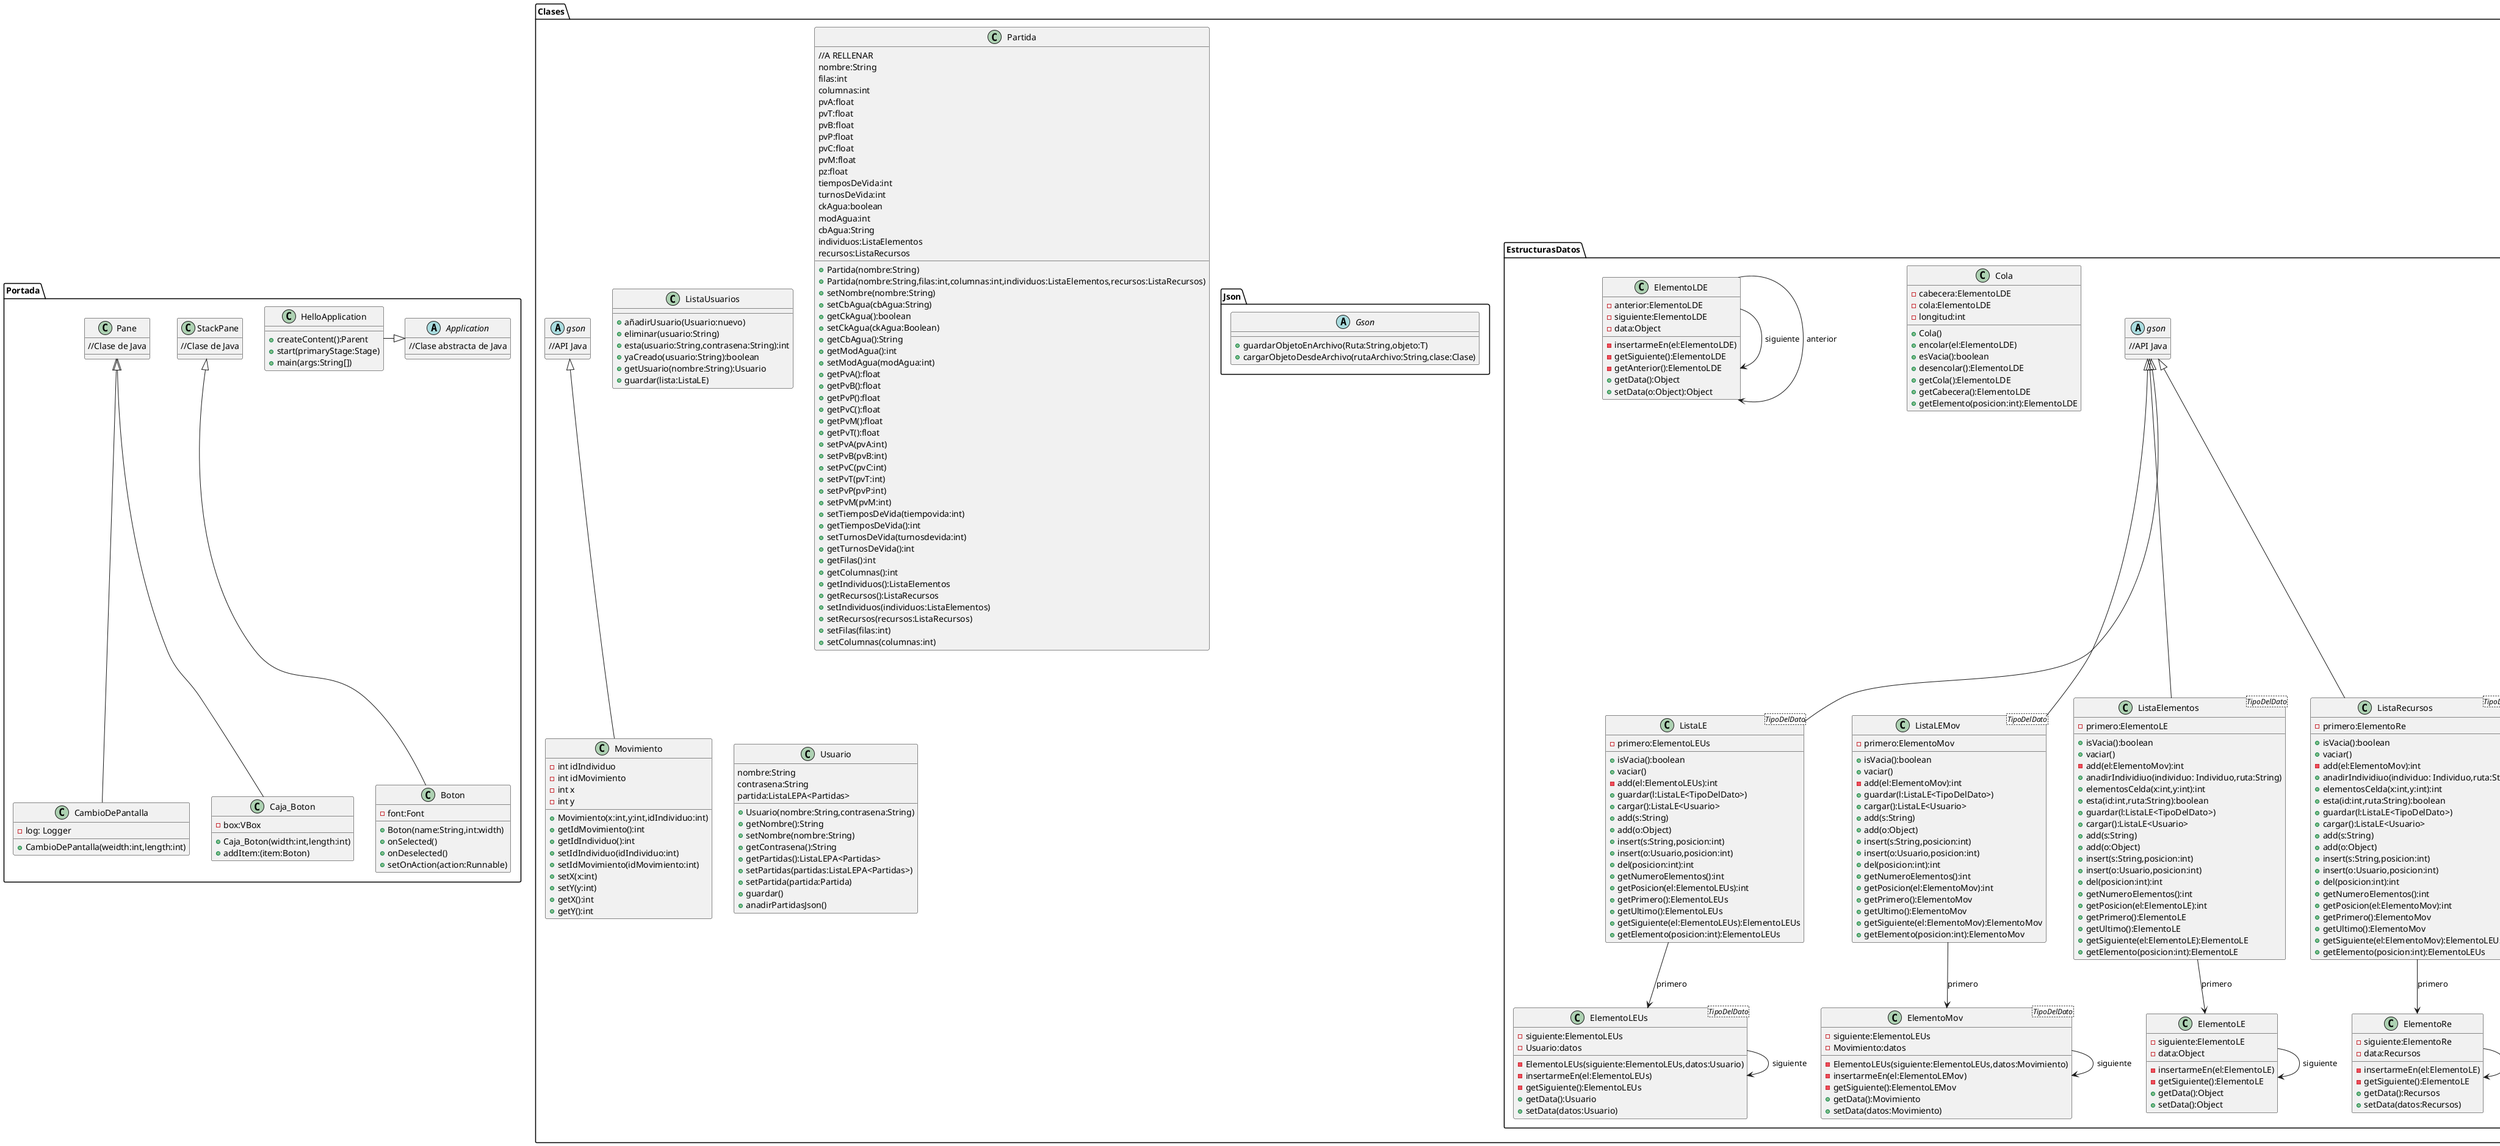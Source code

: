@startuml
    folder Portada {
    class HelloApplication{
    +createContent():Parent
    +start(primaryStage:Stage)
    +main(args:String[])
    }
    HelloApplication-|> Application
    abstract class Application{
    //Clase abstracta de Java
    }
    class StackPane{
        //Clase de Java
        }
    class CambioDePantalla extends Pane{
    -log: Logger
    +CambioDePantalla(weidth:int,length:int)
    }
    class Pane{
    //Clase de Java
    }

    class Caja_Boton extends Pane{
        -box:VBox
        +Caja_Boton(width:int,length:int)
        +addItem:(item:Boton)
        }
    class Boton extends StackPane {
        -font:Font
            + Boton(name:String,int:width)
            +onSelected()
            +onDeselected()
            +setOnAction(action:Runnable)
        }
    }

    folder InicioSesionNP{
        interface Initializable{
        //Interfaz de Java
        }
        class InicioSesionControladorCP() implements Initializable{
        -textFieldNombre:TextField
        -textFielContraseña:PassWordField
        - model:InicioSesionPropertiesNP
        +onMiBotonRegistrarseClick()
        +setStage(s:Stage)
        +onMiBotonJugarClick()
        +updateGUIwithModel()
        +initialize(location:URL, resources:ResourceBundle)
        +loadUserData(parametrosData:InicioSesionPropertiesNP)
        }
        class InicioSesionModelNP{
        -usuario=" ":String
        -contrasena=" ":String
        +IniciosesionModelNP(nombre:String,contrasena:String)
        +IniciosesionModelNP()
        +getUsuario():String
        +setUsuario(usuario:String)
        +getContraseña():String
        +setContraseña(contrasena:String)
        }

        class InicioSesionPropertiesNP{
        -original:InicioSesionModelCP
        -nombre:StringProperty
        -contraseña:StringProperty

        +InicioSesionPropertiesNP(original:InicioSesionModelNP) {
        +commit()
        +rollback()
        +setOriginal(original:InicioSesionModelNP )
        +nombreProperty():Property<String>
        +contrasenaProperty():Property<String>
        }
        }
    folder InicioSesionCP{
    interface Initializable{
            //Interfaz de Java
            }
    class InicioSesionControladorCP implements Initializable{
    -textFieldNombre:TextField
    -textFielContraseña:PassWordField
    - model:InicioSesionPropertiesCP
    +onMiBotonRegistrarseClick()
    +setStage(s:Stage)
    +onMiBotonJugarClick()
    +updateGUIwithModel()
    +initialize(location:URL, resources:ResourceBundle)
    +loadUserData(parametrosData:InicioSesionPropertiesCP)
    }
    class InicioSesionModelCP{
    -usuario=" ":String
    -contrasena=" ":String
    +IniciosesionModelNP(nombre:String,contrasena:String)
    +IniciosesionModelCP()
    +getUsuario():String
    +setUsuario(usuario:String)
    +getContraseña():String
    +setContraseña(contrasena:String)}

    }
    class InicioSesionPropertiesCP{
    -original:InicioSesionModelCP
    -nombre:StringProperty
    -contraseña:StringProperty
    +InicioSesionPropertiesCP(original:InicioSesionModelCP) {
    +commit()
    +rollback()
    +setOriginal(original:InicioSesionModelCP )
    +nombreProperty():Property<String>
    +contrasenaProperty():Property<String>



    }
    }
    folder Registrarse{
    interface Initializable{
                //Interfaz de Java
                }
    class RegistrarseControlador implements Initializable{
    -textFieldNombre:TextField
    -textFielContraseña:PassWordField
    +initialize(location:URL, resources:ResourceBundle)
    +loadUserData(parametrosData:InicioSesionPropertiesCP)
    +onMiBotonGuardarClick()
    +updateGUIwithModel()
    +setStage(s:Stage)
    }
    class RegistrarseModelo{
    -usuario=" ":String
    -contrasena=" ":String
    +RegistrarseModelo(nombre:String,contrasena:String)
    +RegistrarseModelo()
    +getUsuario():String
    +setUsuario(usuario:String)
    +getContraseña():String
    +setContraseña(contrasena:String)
    }
    class RegistrarseProperties{
    -original:InicioSesionModelCP
    -nombre:StringProperty
    -contraseña:StringProperty
    +InicioSesionPropertiesCP(original:InicioSesionModelCP) {
    +commit()
    +rollback()
    +setOriginal(original:InicioSesionModelCP )
    +nombreProperty():Property<String>
    +contrasenaProperty():Property<String>
    }


    }
   package "Clases" {
       package "Elementos" {
       abstract class Elementos{
                      -x:int
                      -y:int
                      Elementos(x:int,y:int)
                      +getX():int
                      +getY():int
                      +setX(x:int)
                      +setY(y:int)
                      }
           package "Individuos" {


               class Individuos extends Elementos{
               -id:int
               -turnosdevida:int
               -probrep:int
               -probclon:int
               -tipo:String
               +Individuos(x:int, y:int, id:int, turnosvida:int, probrep:int,probclon:int) {
               +setTipo(tipo:String){
               +getId():int
               +setId(id:id)
               +getTurnosvida():int
               +setTurnosDeVida(turnosdevida:int)
               +getProbrep:int
               +setProbrep(probrep:int)
               +getProbclon:int
               +setProbclon(probclon:int)
               }
                class Avanzado extends Individuos {
                                  +Avanzado(x:int, y:int, id:int, turnosvida:int, probrep:int,probclon:int)
                }
                 class Normal extends Individuos {
                   +Normal(x:int, y:int, id:int, turnosvida:int, probrep:int,probclon:int)
                                }
                class Basico extends Individuos {
                   +Basico(x:int, y:int, id:int, turnosvida:int, probrep:int,probclon:int)
                               }
           }
           package "Recursos"{
           class Recursos{
           -x:int
           -y:int
           -tipo:String
           -Probabilidad_Z:int
           -Probabilidad_V:int
           +Recursos(x:int, y:int Probabilidad_Z:int, Probabilidad_V:int)
           +setTipo(tipo:String)
           +getX():int
           +setX(x:int)
           +getY():int
           +setY(y:int)
           +getProbabilidad_Z():int
           +getProbabilidad_V():int
           +setProbabilida_V(Probabilida_V:int)
           +setProbabilidad_Z(Probabilidad_Z:int)
           +getTipo():String
           +setTipo(tipo:String)
           }
           }





       }
       package "EstructurasDatos"{
       abstract class gson{
       //API Java
       }
       class Cola{
       -cabecera:ElementoLDE
       -cola:ElementoLDE
       -longitud:int
       +Cola()
       +encolar(el:ElementoLDE)
       +esVacia():boolean
       +desencolar():ElementoLDE
       +getCola():ElementoLDE
       +getCabecera():ElementoLDE
       +getElemento(posicion:int):ElementoLDE
       }
       class ElementoLDE {
           -anterior:ElementoLDE
           -siguiente:ElementoLDE
           -data:Object
           -insertarmeEn(el:ElementoLDE)
           -getSiguiente():ElementoLDE
           -getAnterior():ElementoLDE
           +getData():Object
           +setData(o:Object):Object
       }
       ElementoLDE --> ElementoLDE:siguiente
       ElementoLDE --> ElementoLDE:anterior

       class ElementoLEUs<TipoDelDato>  {
       -siguiente:ElementoLEUs
       -Usuario:datos
       -ElementoLEUs(siguiente:ElementoLEUs,datos:Usuario)
       -insertarmeEn(el:ElementoLEUs)
       -getSiguiente():ElementoLEUs
       +getData():Usuario
       +setData(datos:Usuario)
       }
       class ElementoMov<TipoDelDato>  {
              -siguiente:ElementoLEUs
              -Movimiento:datos
              -ElementoLEUs(siguiente:ElementoLEUs,datos:Movimiento)
              -insertarmeEn(el:ElementoLEMov)
              -getSiguiente():ElementoLEMov
              +getData():Movimiento
              +setData(datos:Movimiento)
              }
       class ListaLE<TipoDelDato> extends gson{
       -primero:ElementoLEUs
       +isVacia():boolean
       +vaciar()
       -add(el:ElementoLEUs):int
       +guardar(l:ListaLE<TipoDelDato>)
       +cargar():ListaLE<Usuario>
       +add(s:String)
       +add(o:Object)
       +insert(s:String,posicion:int)
       +insert(o:Usuario,posicion:int)
       +del(posicion:int):int
       +getNumeroElementos():int
       +getPosicion(el:ElementoLEUs):int
       +getPrimero():ElementoLEUs
       +getUltimo():ElementoLEUs
       +getSiguiente(el:ElementoLEUs):ElementoLEUs
       +getElemento(posicion:int):ElementoLEUs

       }

       ListaLE --> ElementoLEUs:primero
       ElementoLEUs --> ElementoLEUs:siguiente
       class ListaLEMov<TipoDelDato> extends gson{
              -primero:ElementoMov
              +isVacia():boolean
              +vaciar()
              -add(el:ElementoMov):int
              +guardar(l:ListaLE<TipoDelDato>)
              +cargar():ListaLE<Usuario>
              +add(s:String)
              +add(o:Object)
              +insert(s:String,posicion:int)
              +insert(o:Usuario,posicion:int)
              +del(posicion:int):int
              +getNumeroElementos():int
              +getPosicion(el:ElementoMov):int
              +getPrimero():ElementoMov
              +getUltimo():ElementoMov
              +getSiguiente(el:ElementoMov):ElementoMov
              +getElemento(posicion:int):ElementoMov

              }

              ListaLEMov --> ElementoMov:primero
              ElementoMov --> ElementoMov:siguiente

       class ListaElementos<TipoDelDato> extends gson{
                      -primero:ElementoLE
                      +isVacia():boolean
                      +vaciar()
                      -add(el:ElementoMov):int
                      +anadirIndividiuo(individuo: Individuo,ruta:String)
                      +elementosCelda(x:int,y:int):int
                      +esta(id:int,ruta:String):boolean
                      +guardar(l:ListaLE<TipoDelDato>)
                      +cargar():ListaLE<Usuario>
                      +add(s:String)
                      +add(o:Object)
                      +insert(s:String,posicion:int)
                      +insert(o:Usuario,posicion:int)
                      +del(posicion:int):int
                      +getNumeroElementos():int
                      +getPosicion(el:ElementoLE):int
                      +getPrimero():ElementoLE
                      +getUltimo():ElementoLE
                      +getSiguiente(el:ElementoLE):ElementoLE
                      +getElemento(posicion:int):ElementoLE
                      }
                      ListaElementos --> ElementoLE:primero
                      ElementoLE --> ElementoLE:siguiente
                      class ElementoLE {
                      -siguiente:ElementoLE
                      -data:Object
                      -insertarmeEn(el:ElementoLE)
                      -getSiguiente():ElementoLE
                      +getData():Object
                      +setData():Object
                      }
                       class ListaRecursos<TipoDelDato> extends gson{
                                            -primero:ElementoRe
                                            +isVacia():boolean
                                            +vaciar()
                                            -add(el:ElementoMov):int
                                            +anadirIndividiuo(individuo: Individuo,ruta:String)
                                            +elementosCelda(x:int,y:int):int
                                            +esta(id:int,ruta:String):boolean
                                            +guardar(l:ListaLE<TipoDelDato>)
                                            +cargar():ListaLE<Usuario>
                                            +add(s:String)
                                            +add(o:Object)
                                            +insert(s:String,posicion:int)
                                            +insert(o:Usuario,posicion:int)
                                            +del(posicion:int):int
                                            +getNumeroElementos():int
                                            +getPosicion(el:ElementoMov):int
                                            +getPrimero():ElementoMov
                                            +getUltimo():ElementoMov
                                            +getSiguiente(el:ElementoMov):ElementoLEUs
                                            +getElemento(posicion:int):ElementoLEUs
                                            }
                                            ListaRecursos --> ElementoRe:primero
                                            ElementoRe --> ElementoRe:siguiente


                       class ElementoRe{
                        -siguiente:ElementoRe
                        -data:Recursos
                        -insertarmeEn(el:ElementoLE)
                        -getSiguiente():ElementoLE
                        +getData():Recursos
                        +setData(datos:Recursos)
                         }

        }
   folder Json{
   abstract class Gson{
   +guardarObjetoEnArchivo(Ruta:String,objeto:T)
   +cargarObjetoDesdeArchivo(rutaArchivo:String,clase:Clase)
   }
   }
   class ListaUsuarios{
   +añadirUsuario(Usuario:nuevo)
   +eliminar(usuario:String)
   +esta(usuario:String,contrasena:String):int
   +yaCreado(usuario:String):boolean
   +getUsuario(nombre:String):Usuario
   +guardar(lista:ListaLE)
   }
   abstract class gson{
          //API Java
   }
   class Movimiento extends gson{
   -int idIndividuo
   -int idMovimiento
   -int x
   -int y
   +Movimiento(x:int,y:int,idIndividuo:int)
   +getIdMovimiento():int
   +getIdIndividuo():int
   +setIdIndividuo(idIndividuo:int)
   +setIdMovimiento(idMovimiento:int)
   +setX(x:int)
   +setY(y:int)
   +getX():int
   +getY():int
   }
   class Partida{
   //A RELLENAR
   nombre:String
   filas:int
   columnas:int
   pvA:float
   pvT:float
   pvB:float
   pvP:float
   pvC:float
   pvM:float
   pz:float
   tiemposDeVida:int
   turnosDeVida:int
   ckAgua:boolean
   modAgua:int
   cbAgua:String
   individuos:ListaElementos
   recursos:ListaRecursos

   +Partida(nombre:String)
   +Partida(nombre:String,filas:int,columnas:int,individuos:ListaElementos,recursos:ListaRecursos)
   +setNombre(nombre:String)
   +setCbAgua(cbAgua:String)
   +getCkAgua():boolean
   +setCkAgua(ckAgua:Boolean)
   +getCbAgua():String
   +getModAgua():int
   +setModAgua(modAgua:int)
   +getPvA():float
   +getPvB():float
   +getPvP():float
   +getPvC():float
   +getPvM():float
   +getPvT():float
   +setPvA(pvA:int)
   +setPvB(pvB:int)
   +setPvC(pvC:int)
   +setPvT(pvT:int)
   +setPvP(pvP:int)
   +setPvM(pvM:int)
   +setTiemposDeVida(tiempovida:int)
   +getTiemposDeVida():int
   +setTurnosDeVida(turnosdevida:int)
   +getTurnosDeVida():int
   +getFilas():int
   +getColumnas():int
   +getIndividuos():ListaElementos
   +getRecursos():ListaRecursos
   +setIndividuos(individuos:ListaElementos)
   +setRecursos(recursos:ListaRecursos)
   +setFilas(filas:int)
   +setColumnas(columnas:int)





   }
   class Usuario{
   nombre:String
   contrasena:String
   partida:ListaLEPA<Partidas>
   +Usuario(nombre:String,contrasena:String)
   +getNombre():String
   +setNombre(nombre:String)
   +getContrasena():String
   +getPartidas():ListaLEPA<Partidas>
   +setPartidas(partidas:ListaLEPA<Partidas>)
   +setPartida(partida:Partida)
   +guardar()
   +anadirPartidasJson()

   }
   }
   folder CargarPartida{
   folder EstructurasCargar{
   class ElementoLEPA<TipoDelDato>{
   -siguiente:ElementoLEPA
   -Partida:datos
   -ElementoLEPA(siguiente:ElementoLEPA,datos:Partida)
   -insertarmeEn(el:ElementoLEPA)
   -getSiguiente():ElementoLEPA
   +getData():Partida
   +setData(datos:Partida)
   }
   class ListaLEPA<TipoDelDato>{
   -primero:ElementoLEPA<TipoDelDato>

                                               +isVacia():boolean
                                               +vaciar()
                                               -add(el:ElementoMov)
                                               +esta(usuario:String,partida:String):boolean
                                               +add(el:ElementoLEPA)
                                               +add(obj:Partida)
                                               +insert(dato:Partida,posicion:int)
                                               +del(posicion:int):int
                                               +getNumeroElementos():int
                                               +getPosicion(el:ElementoMov):int
                                               +getPrimero():ElementoMov
                                               +getUltimo():ElementoMov
                                               +getSiguiente(el:ElementoMov):ElementoLEUs
                                               +getElemento(posicion:int):ElementoLEUs
                                               }
                                               ListaLEPA --> ElementoLEPA:primero
                                               ElementoLEPA--> ElementoLEPA:siguiente


   }

   class Borrar_Partida{
   +Borrar_Partida(u:Usuario,width:int,length:int)
   }
   class StackPane{
   //Clase de Java
   }
   class Pane{
   //Clase de Java
   }
   class Botones extends StackPane{
   -font:Font
   -text
   -selection
   -shadow
   +Botones(name:String,width:int)
   +onSelect()
   +onDeselected()
   +setOnAction(action:Runnable)
   }
   class CajasBotones extends Pane{
   -VBox:box
   +CajasBotones(weidth:int,length:int)
   +addItem(item:Botones)
   +setOnAction(action:Runnable)
   }
   }
   folder BucleControl{
   class Bucle{
   partida:Partida
   +Bucle(partida:Partida)
   +ejecutarMovimiento()
   +ejecutarMoviemientoI()
   +ejecutarMovimientoBasico(individuoGen:Individuo,partida:Partida)
   +ejecutarMovimientoINormal(individuoGen:Individuo,partida:Partida)
   +ejecutarMovimientoIAvanzado(individuoGen:Individuo,partida:Partida)
   +evaluarNuevoR(partida:Partida)
   +actualizarExistenciaI(individuos:ListaELementos)
   +evaluarClonacion(individuos:ListaELementos)
   +evaluarReproduccion(partida:Partida)
   +evaluarMejorasIR(individuos:ListaELementos,recursos:ListaRecursos)
   +actualizarExistenciaR(recuros:ListaRecursos)
   +actualizarTvidaI(individuos:ListaElementos)
   }
   }




    folder TableroDeJuego{
    class Tablero{
    +setTablero(filas:int,columnas:int):Parent
    }
    class Pane{
    //Clase Java
    }
    class StackPane{
    //Clase de Java
    }
    class Botones extends StackPane{
    -font:Font
    +Botones(width:int)
    +setOnAction(action:Runnable)
    }
    class Box extends Pane{
    -box:VBox
    +Box(width:int,length:int,fondo: String}







}


@enduml





